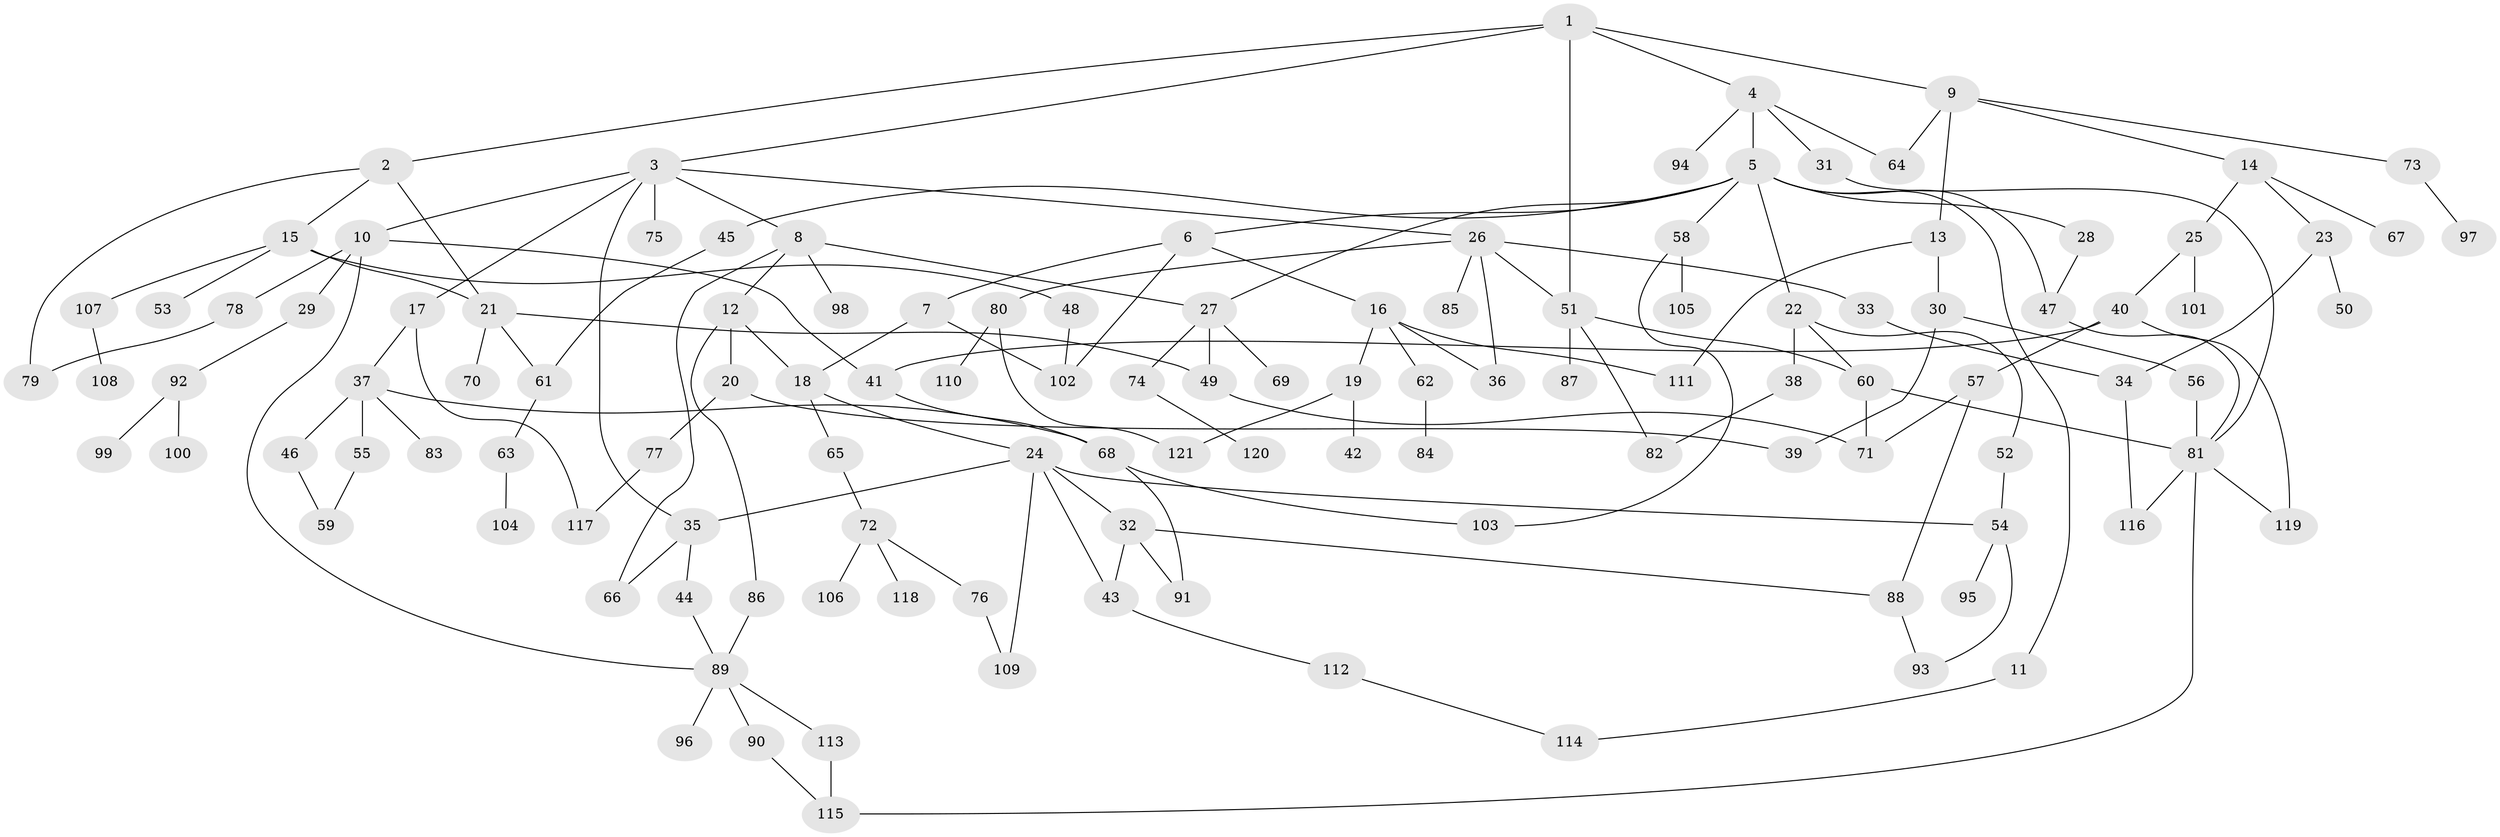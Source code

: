 // coarse degree distribution, {7: 0.011764705882352941, 11: 0.011764705882352941, 4: 0.16470588235294117, 8: 0.011764705882352941, 3: 0.16470588235294117, 6: 0.03529411764705882, 5: 0.08235294117647059, 2: 0.27058823529411763, 1: 0.23529411764705882, 9: 0.011764705882352941}
// Generated by graph-tools (version 1.1) at 2025/41/03/06/25 10:41:26]
// undirected, 121 vertices, 163 edges
graph export_dot {
graph [start="1"]
  node [color=gray90,style=filled];
  1;
  2;
  3;
  4;
  5;
  6;
  7;
  8;
  9;
  10;
  11;
  12;
  13;
  14;
  15;
  16;
  17;
  18;
  19;
  20;
  21;
  22;
  23;
  24;
  25;
  26;
  27;
  28;
  29;
  30;
  31;
  32;
  33;
  34;
  35;
  36;
  37;
  38;
  39;
  40;
  41;
  42;
  43;
  44;
  45;
  46;
  47;
  48;
  49;
  50;
  51;
  52;
  53;
  54;
  55;
  56;
  57;
  58;
  59;
  60;
  61;
  62;
  63;
  64;
  65;
  66;
  67;
  68;
  69;
  70;
  71;
  72;
  73;
  74;
  75;
  76;
  77;
  78;
  79;
  80;
  81;
  82;
  83;
  84;
  85;
  86;
  87;
  88;
  89;
  90;
  91;
  92;
  93;
  94;
  95;
  96;
  97;
  98;
  99;
  100;
  101;
  102;
  103;
  104;
  105;
  106;
  107;
  108;
  109;
  110;
  111;
  112;
  113;
  114;
  115;
  116;
  117;
  118;
  119;
  120;
  121;
  1 -- 2;
  1 -- 3;
  1 -- 4;
  1 -- 9;
  1 -- 51;
  2 -- 15;
  2 -- 79;
  2 -- 21;
  3 -- 8;
  3 -- 10;
  3 -- 17;
  3 -- 26;
  3 -- 35;
  3 -- 75;
  4 -- 5;
  4 -- 31;
  4 -- 64;
  4 -- 94;
  5 -- 6;
  5 -- 11;
  5 -- 22;
  5 -- 28;
  5 -- 45;
  5 -- 58;
  5 -- 47;
  5 -- 27;
  6 -- 7;
  6 -- 16;
  6 -- 102;
  7 -- 102;
  7 -- 18;
  8 -- 12;
  8 -- 27;
  8 -- 98;
  8 -- 66;
  9 -- 13;
  9 -- 14;
  9 -- 73;
  9 -- 64;
  10 -- 29;
  10 -- 78;
  10 -- 89;
  10 -- 41;
  11 -- 114;
  12 -- 18;
  12 -- 20;
  12 -- 86;
  13 -- 30;
  13 -- 111;
  14 -- 23;
  14 -- 25;
  14 -- 67;
  15 -- 21;
  15 -- 48;
  15 -- 53;
  15 -- 107;
  16 -- 19;
  16 -- 62;
  16 -- 111;
  16 -- 36;
  17 -- 37;
  17 -- 117;
  18 -- 24;
  18 -- 65;
  19 -- 42;
  19 -- 121;
  20 -- 77;
  20 -- 39;
  21 -- 61;
  21 -- 70;
  21 -- 49;
  22 -- 38;
  22 -- 52;
  22 -- 60;
  23 -- 50;
  23 -- 34;
  24 -- 32;
  24 -- 43;
  24 -- 54;
  24 -- 109;
  24 -- 35;
  25 -- 40;
  25 -- 101;
  26 -- 33;
  26 -- 36;
  26 -- 51;
  26 -- 80;
  26 -- 85;
  27 -- 49;
  27 -- 69;
  27 -- 74;
  28 -- 47;
  29 -- 92;
  30 -- 39;
  30 -- 56;
  31 -- 81;
  32 -- 88;
  32 -- 91;
  32 -- 43;
  33 -- 34;
  34 -- 116;
  35 -- 44;
  35 -- 66;
  37 -- 46;
  37 -- 55;
  37 -- 68;
  37 -- 83;
  38 -- 82;
  40 -- 41;
  40 -- 57;
  40 -- 119;
  41 -- 68;
  43 -- 112;
  44 -- 89;
  45 -- 61;
  46 -- 59;
  47 -- 81;
  48 -- 102;
  49 -- 71;
  51 -- 60;
  51 -- 82;
  51 -- 87;
  52 -- 54;
  54 -- 93;
  54 -- 95;
  55 -- 59;
  56 -- 81;
  57 -- 88;
  57 -- 71;
  58 -- 103;
  58 -- 105;
  60 -- 71;
  60 -- 81;
  61 -- 63;
  62 -- 84;
  63 -- 104;
  65 -- 72;
  68 -- 91;
  68 -- 103;
  72 -- 76;
  72 -- 106;
  72 -- 118;
  73 -- 97;
  74 -- 120;
  76 -- 109;
  77 -- 117;
  78 -- 79;
  80 -- 110;
  80 -- 121;
  81 -- 119;
  81 -- 116;
  81 -- 115;
  86 -- 89;
  88 -- 93;
  89 -- 90;
  89 -- 96;
  89 -- 113;
  90 -- 115;
  92 -- 99;
  92 -- 100;
  107 -- 108;
  112 -- 114;
  113 -- 115;
}
